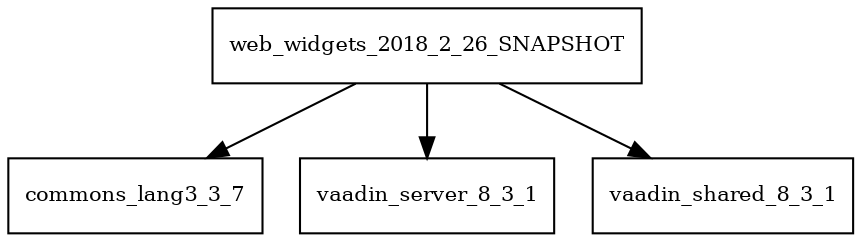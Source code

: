 digraph web_widgets_2018_2_26_SNAPSHOT_dependencies {
  node [shape = box, fontsize=10.0];
  web_widgets_2018_2_26_SNAPSHOT -> commons_lang3_3_7;
  web_widgets_2018_2_26_SNAPSHOT -> vaadin_server_8_3_1;
  web_widgets_2018_2_26_SNAPSHOT -> vaadin_shared_8_3_1;
}

